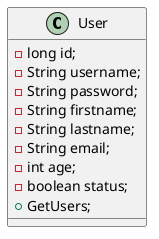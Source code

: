 @startuml

Class User{
    - long id;
	- String username;
    - String password;
    - String firstname;
    - String lastname;
    - String email;
    - int age;
    - boolean status;
    + GetUsers;

}
@enduml